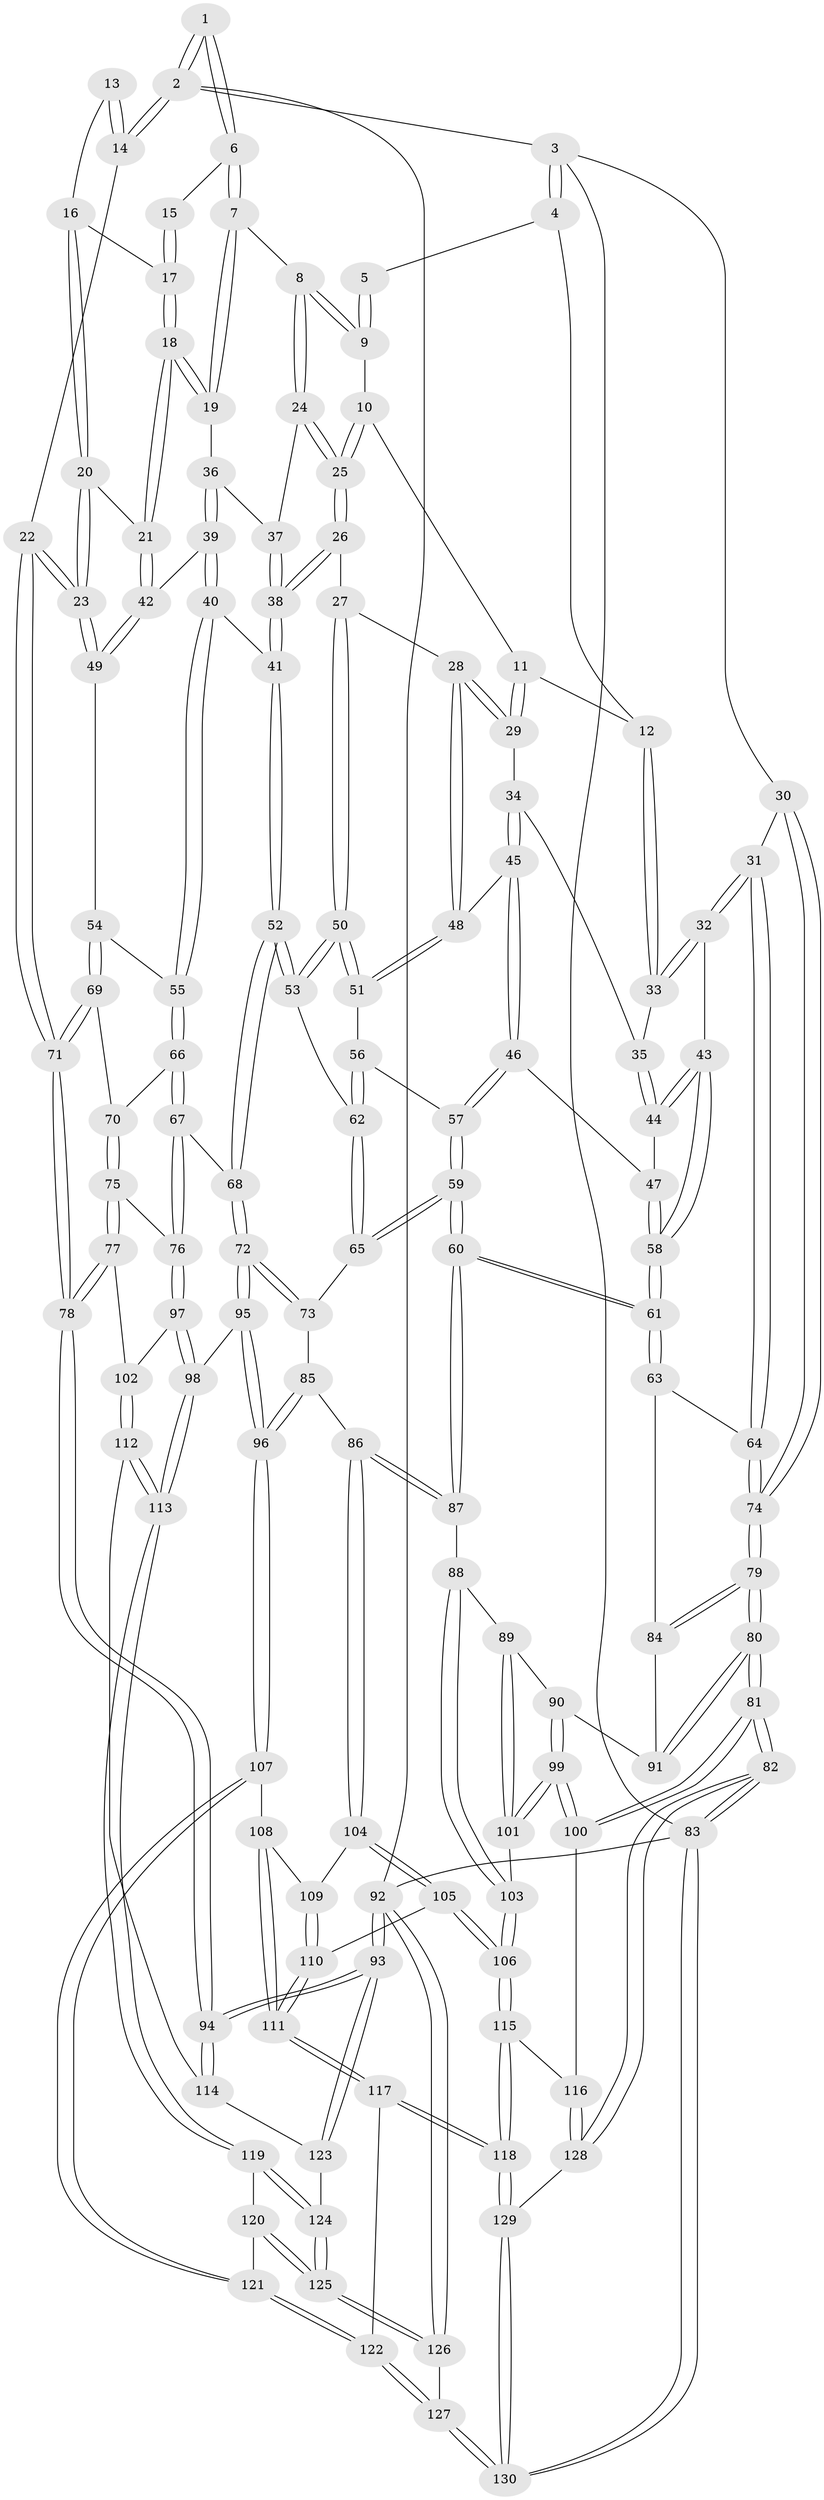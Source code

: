 // coarse degree distribution, {5: 0.43956043956043955, 8: 0.01098901098901099, 3: 0.054945054945054944, 4: 0.32967032967032966, 7: 0.01098901098901099, 6: 0.15384615384615385}
// Generated by graph-tools (version 1.1) at 2025/21/03/04/25 18:21:15]
// undirected, 130 vertices, 322 edges
graph export_dot {
graph [start="1"]
  node [color=gray90,style=filled];
  1 [pos="+0.7075065344988597+0"];
  2 [pos="+1+0"];
  3 [pos="+0+0"];
  4 [pos="+0.37371543036734556+0"];
  5 [pos="+0.6467842040641487+0"];
  6 [pos="+0.7724169997318424+0"];
  7 [pos="+0.7576849469058481+0.05681797799885193"];
  8 [pos="+0.6137714440792262+0.13443308410190985"];
  9 [pos="+0.6038273002950225+0.06449658691124197"];
  10 [pos="+0.4961557883317603+0.09418843667132713"];
  11 [pos="+0.48377405837979504+0.08768617637171232"];
  12 [pos="+0.3674261796451618+0"];
  13 [pos="+0.904531499570254+0.06150413349508249"];
  14 [pos="+1+0.11332006039989884"];
  15 [pos="+0.8347160159407845+0.026975994661542275"];
  16 [pos="+0.8858492634926878+0.11753561831266227"];
  17 [pos="+0.8561977561501387+0.11266246496851313"];
  18 [pos="+0.8244272076144329+0.1852641005160671"];
  19 [pos="+0.7622751085297188+0.13166587447223999"];
  20 [pos="+0.9188152213316176+0.20454321671396708"];
  21 [pos="+0.8381893718371132+0.2047886472025919"];
  22 [pos="+1+0.25299220750781354"];
  23 [pos="+1+0.24970613752831547"];
  24 [pos="+0.6088871739484879+0.1611696333146963"];
  25 [pos="+0.5794037570360305+0.1808672314588182"];
  26 [pos="+0.5558847812109265+0.21942475056703353"];
  27 [pos="+0.5552447555166128+0.21981919258623261"];
  28 [pos="+0.5262592939095108+0.21670488017425385"];
  29 [pos="+0.470726787313673+0.17230037077865806"];
  30 [pos="+0+0.08813050989537469"];
  31 [pos="+0+0.12559897793618624"];
  32 [pos="+0.009243521236348699+0.16573908073152344"];
  33 [pos="+0.3564751128400147+0"];
  34 [pos="+0.3648769363439903+0.1731968079164394"];
  35 [pos="+0.3275252689662833+0.12459517706228333"];
  36 [pos="+0.6941488543356821+0.18557829068470758"];
  37 [pos="+0.6752804438080683+0.18388821254381635"];
  38 [pos="+0.6472785248183176+0.29501623413575406"];
  39 [pos="+0.7251384448737958+0.24905971582907122"];
  40 [pos="+0.6800798753085237+0.3296602915105687"];
  41 [pos="+0.671646496332063+0.33017696025718174"];
  42 [pos="+0.8090462175955236+0.25009684588915543"];
  43 [pos="+0.026808833482811562+0.17237367284345836"];
  44 [pos="+0.25352579273172127+0.17348341536021078"];
  45 [pos="+0.378078029457818+0.21269466927737152"];
  46 [pos="+0.31623092928363145+0.3069827197461209"];
  47 [pos="+0.259447403667997+0.26839995904059516"];
  48 [pos="+0.42401187480114494+0.2576583629433661"];
  49 [pos="+0.8141115258807663+0.32141183882554486"];
  50 [pos="+0.5274957161471192+0.3321047747300916"];
  51 [pos="+0.42769900055145355+0.2943953406570406"];
  52 [pos="+0.5826873324058138+0.40601392461547964"];
  53 [pos="+0.5385345715209838+0.36916120872389907"];
  54 [pos="+0.801888739988744+0.3580578104823173"];
  55 [pos="+0.7219556739565117+0.35316066265343826"];
  56 [pos="+0.41236803519837995+0.31846155044823404"];
  57 [pos="+0.3221828297812878+0.32499980973062376"];
  58 [pos="+0.18318380612728066+0.3331085009757107"];
  59 [pos="+0.28627665798717694+0.4577652096739789"];
  60 [pos="+0.2621467350078353+0.48139447946600655"];
  61 [pos="+0.2030488116282096+0.4399384212557006"];
  62 [pos="+0.42292169240899535+0.4031039248321507"];
  63 [pos="+0.12539262607453547+0.4431869734169195"];
  64 [pos="+0.104784086180292+0.4296241613763237"];
  65 [pos="+0.41541599226677073+0.413424169091236"];
  66 [pos="+0.7107830376688138+0.4572166815419784"];
  67 [pos="+0.6676359793935184+0.4952724105280156"];
  68 [pos="+0.588516435850447+0.460545694194125"];
  69 [pos="+0.809047132984584+0.36940784124924875"];
  70 [pos="+0.8101141297947239+0.44790105805605956"];
  71 [pos="+1+0.39757503041561437"];
  72 [pos="+0.5645310260270183+0.48530854914142996"];
  73 [pos="+0.47140276451544333+0.4842298744371889"];
  74 [pos="+0+0.4671698396879048"];
  75 [pos="+0.8543832710909839+0.5237646166773725"];
  76 [pos="+0.704013719629245+0.5593958379666929"];
  77 [pos="+0.8886098303437333+0.5414598378840408"];
  78 [pos="+1+0.5647702268491552"];
  79 [pos="+0+0.49478417330678814"];
  80 [pos="+0+0.5316547165967729"];
  81 [pos="+0+0.7069144879238828"];
  82 [pos="+0+1"];
  83 [pos="+0+1"];
  84 [pos="+0.07348544342373312+0.49920545086168805"];
  85 [pos="+0.4468638397078301+0.51537585674077"];
  86 [pos="+0.2733639253507034+0.5412452452563192"];
  87 [pos="+0.2715974122106231+0.5393081157535335"];
  88 [pos="+0.17721641379771272+0.597026438163826"];
  89 [pos="+0.10610068562812786+0.5789495575099041"];
  90 [pos="+0.07819165163653126+0.5662573131122468"];
  91 [pos="+0.07410793241200729+0.5566051859184985"];
  92 [pos="+1+1"];
  93 [pos="+1+1"];
  94 [pos="+1+0.6820890950779339"];
  95 [pos="+0.5241434986012189+0.672022592743728"];
  96 [pos="+0.5028454148066733+0.684032420018118"];
  97 [pos="+0.696060131772918+0.5936550722870143"];
  98 [pos="+0.5736868574781967+0.6716160019938321"];
  99 [pos="+0+0.7051530103268009"];
  100 [pos="+0+0.7177905082621328"];
  101 [pos="+0.03782299955077168+0.7044769956335978"];
  102 [pos="+0.7714147025336514+0.682643616870551"];
  103 [pos="+0.1164238613629267+0.7101944239629002"];
  104 [pos="+0.2741398717575978+0.5426016517343905"];
  105 [pos="+0.2255329887000357+0.7391885837224432"];
  106 [pos="+0.1583445491048648+0.7564660374890528"];
  107 [pos="+0.5015943082571099+0.6850879771766537"];
  108 [pos="+0.3467902126244672+0.6159502822364898"];
  109 [pos="+0.3253011587953597+0.59803076359742"];
  110 [pos="+0.26629425686801783+0.7541226055640976"];
  111 [pos="+0.31244819966553894+0.786977350211432"];
  112 [pos="+0.7756892899347864+0.7253549082633033"];
  113 [pos="+0.7030871648978948+0.7602958839801722"];
  114 [pos="+0.821213398890325+0.7504641952047969"];
  115 [pos="+0.1558230083349888+0.8250631803100754"];
  116 [pos="+0.09063182100185485+0.8784435457251532"];
  117 [pos="+0.3572235798065483+0.8543728170757652"];
  118 [pos="+0.28361457488616293+0.9015869149072083"];
  119 [pos="+0.6923046453281138+0.7943166278997429"];
  120 [pos="+0.5908819995833023+0.8637630052455585"];
  121 [pos="+0.48055457695170223+0.7807805434004773"];
  122 [pos="+0.39185336493012796+0.8543066474378372"];
  123 [pos="+0.8211064059988973+0.894535970459997"];
  124 [pos="+0.7483993818664902+0.8942861770288029"];
  125 [pos="+0.6281706706753777+0.9904727758499403"];
  126 [pos="+0.5889581882614698+1"];
  127 [pos="+0.5377257515955917+1"];
  128 [pos="+0.08998874426462142+0.8835545672961025"];
  129 [pos="+0.19987610095962366+1"];
  130 [pos="+0.1833332189323954+1"];
  1 -- 2;
  1 -- 2;
  1 -- 6;
  1 -- 6;
  2 -- 3;
  2 -- 14;
  2 -- 14;
  2 -- 92;
  3 -- 4;
  3 -- 4;
  3 -- 30;
  3 -- 83;
  4 -- 5;
  4 -- 12;
  5 -- 9;
  5 -- 9;
  6 -- 7;
  6 -- 7;
  6 -- 15;
  7 -- 8;
  7 -- 19;
  7 -- 19;
  8 -- 9;
  8 -- 9;
  8 -- 24;
  8 -- 24;
  9 -- 10;
  10 -- 11;
  10 -- 25;
  10 -- 25;
  11 -- 12;
  11 -- 29;
  11 -- 29;
  12 -- 33;
  12 -- 33;
  13 -- 14;
  13 -- 14;
  13 -- 16;
  14 -- 22;
  15 -- 17;
  15 -- 17;
  16 -- 17;
  16 -- 20;
  16 -- 20;
  17 -- 18;
  17 -- 18;
  18 -- 19;
  18 -- 19;
  18 -- 21;
  18 -- 21;
  19 -- 36;
  20 -- 21;
  20 -- 23;
  20 -- 23;
  21 -- 42;
  21 -- 42;
  22 -- 23;
  22 -- 23;
  22 -- 71;
  22 -- 71;
  23 -- 49;
  23 -- 49;
  24 -- 25;
  24 -- 25;
  24 -- 37;
  25 -- 26;
  25 -- 26;
  26 -- 27;
  26 -- 38;
  26 -- 38;
  27 -- 28;
  27 -- 50;
  27 -- 50;
  28 -- 29;
  28 -- 29;
  28 -- 48;
  28 -- 48;
  29 -- 34;
  30 -- 31;
  30 -- 74;
  30 -- 74;
  31 -- 32;
  31 -- 32;
  31 -- 64;
  31 -- 64;
  32 -- 33;
  32 -- 33;
  32 -- 43;
  33 -- 35;
  34 -- 35;
  34 -- 45;
  34 -- 45;
  35 -- 44;
  35 -- 44;
  36 -- 37;
  36 -- 39;
  36 -- 39;
  37 -- 38;
  37 -- 38;
  38 -- 41;
  38 -- 41;
  39 -- 40;
  39 -- 40;
  39 -- 42;
  40 -- 41;
  40 -- 55;
  40 -- 55;
  41 -- 52;
  41 -- 52;
  42 -- 49;
  42 -- 49;
  43 -- 44;
  43 -- 44;
  43 -- 58;
  43 -- 58;
  44 -- 47;
  45 -- 46;
  45 -- 46;
  45 -- 48;
  46 -- 47;
  46 -- 57;
  46 -- 57;
  47 -- 58;
  47 -- 58;
  48 -- 51;
  48 -- 51;
  49 -- 54;
  50 -- 51;
  50 -- 51;
  50 -- 53;
  50 -- 53;
  51 -- 56;
  52 -- 53;
  52 -- 53;
  52 -- 68;
  52 -- 68;
  53 -- 62;
  54 -- 55;
  54 -- 69;
  54 -- 69;
  55 -- 66;
  55 -- 66;
  56 -- 57;
  56 -- 62;
  56 -- 62;
  57 -- 59;
  57 -- 59;
  58 -- 61;
  58 -- 61;
  59 -- 60;
  59 -- 60;
  59 -- 65;
  59 -- 65;
  60 -- 61;
  60 -- 61;
  60 -- 87;
  60 -- 87;
  61 -- 63;
  61 -- 63;
  62 -- 65;
  62 -- 65;
  63 -- 64;
  63 -- 84;
  64 -- 74;
  64 -- 74;
  65 -- 73;
  66 -- 67;
  66 -- 67;
  66 -- 70;
  67 -- 68;
  67 -- 76;
  67 -- 76;
  68 -- 72;
  68 -- 72;
  69 -- 70;
  69 -- 71;
  69 -- 71;
  70 -- 75;
  70 -- 75;
  71 -- 78;
  71 -- 78;
  72 -- 73;
  72 -- 73;
  72 -- 95;
  72 -- 95;
  73 -- 85;
  74 -- 79;
  74 -- 79;
  75 -- 76;
  75 -- 77;
  75 -- 77;
  76 -- 97;
  76 -- 97;
  77 -- 78;
  77 -- 78;
  77 -- 102;
  78 -- 94;
  78 -- 94;
  79 -- 80;
  79 -- 80;
  79 -- 84;
  79 -- 84;
  80 -- 81;
  80 -- 81;
  80 -- 91;
  80 -- 91;
  81 -- 82;
  81 -- 82;
  81 -- 100;
  81 -- 100;
  82 -- 83;
  82 -- 83;
  82 -- 128;
  82 -- 128;
  83 -- 130;
  83 -- 130;
  83 -- 92;
  84 -- 91;
  85 -- 86;
  85 -- 96;
  85 -- 96;
  86 -- 87;
  86 -- 87;
  86 -- 104;
  86 -- 104;
  87 -- 88;
  88 -- 89;
  88 -- 103;
  88 -- 103;
  89 -- 90;
  89 -- 101;
  89 -- 101;
  90 -- 91;
  90 -- 99;
  90 -- 99;
  92 -- 93;
  92 -- 93;
  92 -- 126;
  92 -- 126;
  93 -- 94;
  93 -- 94;
  93 -- 123;
  93 -- 123;
  94 -- 114;
  94 -- 114;
  95 -- 96;
  95 -- 96;
  95 -- 98;
  96 -- 107;
  96 -- 107;
  97 -- 98;
  97 -- 98;
  97 -- 102;
  98 -- 113;
  98 -- 113;
  99 -- 100;
  99 -- 100;
  99 -- 101;
  99 -- 101;
  100 -- 116;
  101 -- 103;
  102 -- 112;
  102 -- 112;
  103 -- 106;
  103 -- 106;
  104 -- 105;
  104 -- 105;
  104 -- 109;
  105 -- 106;
  105 -- 106;
  105 -- 110;
  106 -- 115;
  106 -- 115;
  107 -- 108;
  107 -- 121;
  107 -- 121;
  108 -- 109;
  108 -- 111;
  108 -- 111;
  109 -- 110;
  109 -- 110;
  110 -- 111;
  110 -- 111;
  111 -- 117;
  111 -- 117;
  112 -- 113;
  112 -- 113;
  112 -- 114;
  113 -- 119;
  113 -- 119;
  114 -- 123;
  115 -- 116;
  115 -- 118;
  115 -- 118;
  116 -- 128;
  116 -- 128;
  117 -- 118;
  117 -- 118;
  117 -- 122;
  118 -- 129;
  118 -- 129;
  119 -- 120;
  119 -- 124;
  119 -- 124;
  120 -- 121;
  120 -- 125;
  120 -- 125;
  121 -- 122;
  121 -- 122;
  122 -- 127;
  122 -- 127;
  123 -- 124;
  124 -- 125;
  124 -- 125;
  125 -- 126;
  125 -- 126;
  126 -- 127;
  127 -- 130;
  127 -- 130;
  128 -- 129;
  129 -- 130;
  129 -- 130;
}
